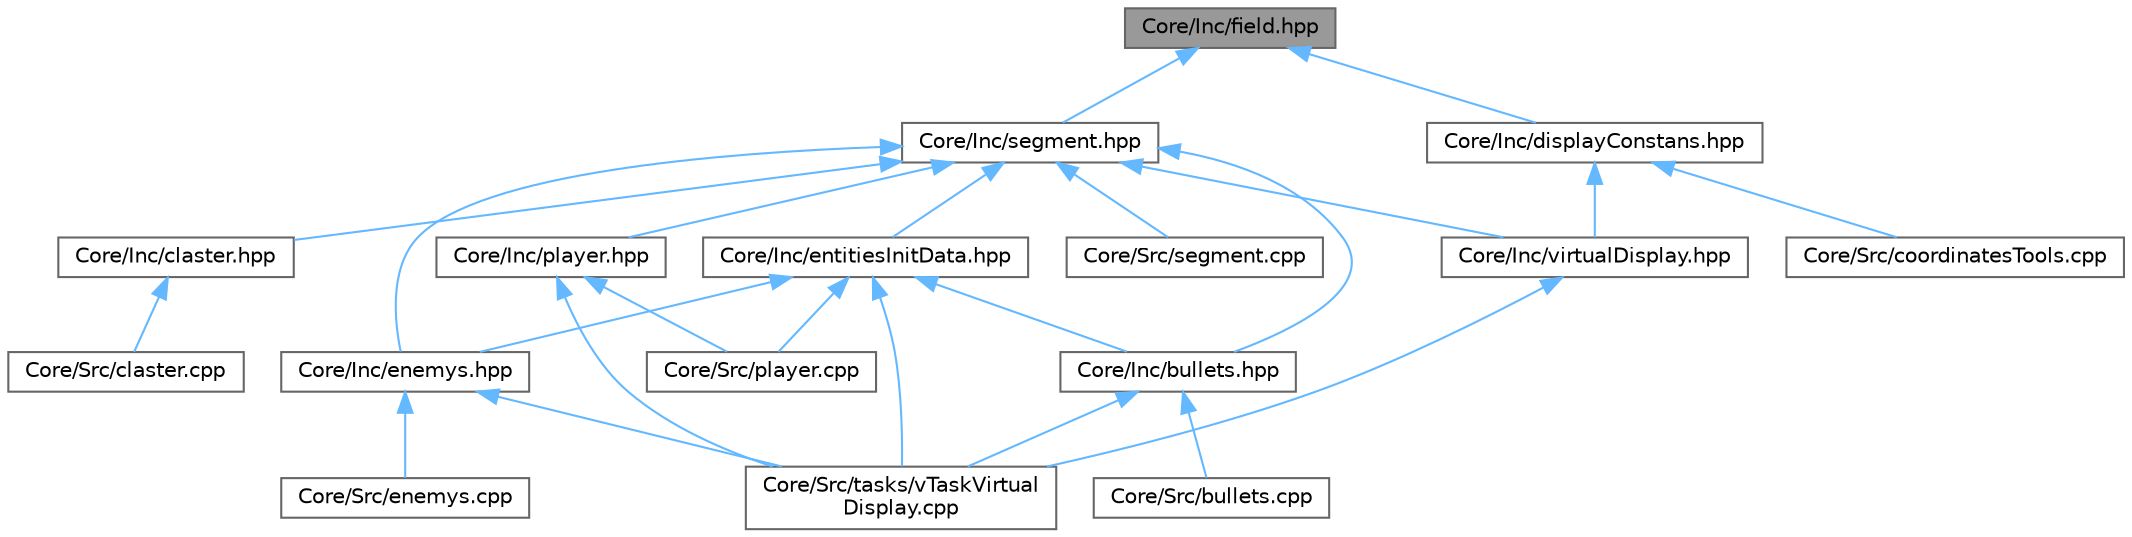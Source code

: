 digraph "Core/Inc/field.hpp"
{
 // LATEX_PDF_SIZE
  bgcolor="transparent";
  edge [fontname=Helvetica,fontsize=10,labelfontname=Helvetica,labelfontsize=10];
  node [fontname=Helvetica,fontsize=10,shape=box,height=0.2,width=0.4];
  Node1 [id="Node000001",label="Core/Inc/field.hpp",height=0.2,width=0.4,color="gray40", fillcolor="grey60", style="filled", fontcolor="black",tooltip=" "];
  Node1 -> Node2 [id="edge1_Node000001_Node000002",dir="back",color="steelblue1",style="solid",tooltip=" "];
  Node2 [id="Node000002",label="Core/Inc/displayConstans.hpp",height=0.2,width=0.4,color="grey40", fillcolor="white", style="filled",URL="$display_constans_8hpp.html",tooltip=" "];
  Node2 -> Node3 [id="edge2_Node000002_Node000003",dir="back",color="steelblue1",style="solid",tooltip=" "];
  Node3 [id="Node000003",label="Core/Inc/virtualDisplay.hpp",height=0.2,width=0.4,color="grey40", fillcolor="white", style="filled",URL="$virtual_display_8hpp_source.html",tooltip=" "];
  Node3 -> Node4 [id="edge3_Node000003_Node000004",dir="back",color="steelblue1",style="solid",tooltip=" "];
  Node4 [id="Node000004",label="Core/Src/tasks/vTaskVirtual\lDisplay.cpp",height=0.2,width=0.4,color="grey40", fillcolor="white", style="filled",URL="$v_task_virtual_display_8cpp.html",tooltip=" "];
  Node2 -> Node5 [id="edge4_Node000002_Node000005",dir="back",color="steelblue1",style="solid",tooltip=" "];
  Node5 [id="Node000005",label="Core/Src/coordinatesTools.cpp",height=0.2,width=0.4,color="grey40", fillcolor="white", style="filled",URL="$coordinates_tools_8cpp.html",tooltip=" "];
  Node1 -> Node6 [id="edge5_Node000001_Node000006",dir="back",color="steelblue1",style="solid",tooltip=" "];
  Node6 [id="Node000006",label="Core/Inc/segment.hpp",height=0.2,width=0.4,color="grey40", fillcolor="white", style="filled",URL="$segment_8hpp_source.html",tooltip=" "];
  Node6 -> Node7 [id="edge6_Node000006_Node000007",dir="back",color="steelblue1",style="solid",tooltip=" "];
  Node7 [id="Node000007",label="Core/Inc/bullets.hpp",height=0.2,width=0.4,color="grey40", fillcolor="white", style="filled",URL="$bullets_8hpp.html",tooltip=" "];
  Node7 -> Node8 [id="edge7_Node000007_Node000008",dir="back",color="steelblue1",style="solid",tooltip=" "];
  Node8 [id="Node000008",label="Core/Src/bullets.cpp",height=0.2,width=0.4,color="grey40", fillcolor="white", style="filled",URL="$bullets_8cpp.html",tooltip=" "];
  Node7 -> Node4 [id="edge8_Node000007_Node000004",dir="back",color="steelblue1",style="solid",tooltip=" "];
  Node6 -> Node9 [id="edge9_Node000006_Node000009",dir="back",color="steelblue1",style="solid",tooltip=" "];
  Node9 [id="Node000009",label="Core/Inc/claster.hpp",height=0.2,width=0.4,color="grey40", fillcolor="white", style="filled",URL="$claster_8hpp.html",tooltip=" "];
  Node9 -> Node10 [id="edge10_Node000009_Node000010",dir="back",color="steelblue1",style="solid",tooltip=" "];
  Node10 [id="Node000010",label="Core/Src/claster.cpp",height=0.2,width=0.4,color="grey40", fillcolor="white", style="filled",URL="$claster_8cpp.html",tooltip=" "];
  Node6 -> Node11 [id="edge11_Node000006_Node000011",dir="back",color="steelblue1",style="solid",tooltip=" "];
  Node11 [id="Node000011",label="Core/Inc/enemys.hpp",height=0.2,width=0.4,color="grey40", fillcolor="white", style="filled",URL="$enemys_8hpp_source.html",tooltip=" "];
  Node11 -> Node12 [id="edge12_Node000011_Node000012",dir="back",color="steelblue1",style="solid",tooltip=" "];
  Node12 [id="Node000012",label="Core/Src/enemys.cpp",height=0.2,width=0.4,color="grey40", fillcolor="white", style="filled",URL="$enemys_8cpp.html",tooltip=" "];
  Node11 -> Node4 [id="edge13_Node000011_Node000004",dir="back",color="steelblue1",style="solid",tooltip=" "];
  Node6 -> Node13 [id="edge14_Node000006_Node000013",dir="back",color="steelblue1",style="solid",tooltip=" "];
  Node13 [id="Node000013",label="Core/Inc/entitiesInitData.hpp",height=0.2,width=0.4,color="grey40", fillcolor="white", style="filled",URL="$entities_init_data_8hpp.html",tooltip=" "];
  Node13 -> Node7 [id="edge15_Node000013_Node000007",dir="back",color="steelblue1",style="solid",tooltip=" "];
  Node13 -> Node11 [id="edge16_Node000013_Node000011",dir="back",color="steelblue1",style="solid",tooltip=" "];
  Node13 -> Node14 [id="edge17_Node000013_Node000014",dir="back",color="steelblue1",style="solid",tooltip=" "];
  Node14 [id="Node000014",label="Core/Src/player.cpp",height=0.2,width=0.4,color="grey40", fillcolor="white", style="filled",URL="$player_8cpp.html",tooltip=" "];
  Node13 -> Node4 [id="edge18_Node000013_Node000004",dir="back",color="steelblue1",style="solid",tooltip=" "];
  Node6 -> Node15 [id="edge19_Node000006_Node000015",dir="back",color="steelblue1",style="solid",tooltip=" "];
  Node15 [id="Node000015",label="Core/Inc/player.hpp",height=0.2,width=0.4,color="grey40", fillcolor="white", style="filled",URL="$player_8hpp.html",tooltip=" "];
  Node15 -> Node14 [id="edge20_Node000015_Node000014",dir="back",color="steelblue1",style="solid",tooltip=" "];
  Node15 -> Node4 [id="edge21_Node000015_Node000004",dir="back",color="steelblue1",style="solid",tooltip=" "];
  Node6 -> Node3 [id="edge22_Node000006_Node000003",dir="back",color="steelblue1",style="solid",tooltip=" "];
  Node6 -> Node16 [id="edge23_Node000006_Node000016",dir="back",color="steelblue1",style="solid",tooltip=" "];
  Node16 [id="Node000016",label="Core/Src/segment.cpp",height=0.2,width=0.4,color="grey40", fillcolor="white", style="filled",URL="$segment_8cpp.html",tooltip=" "];
}
